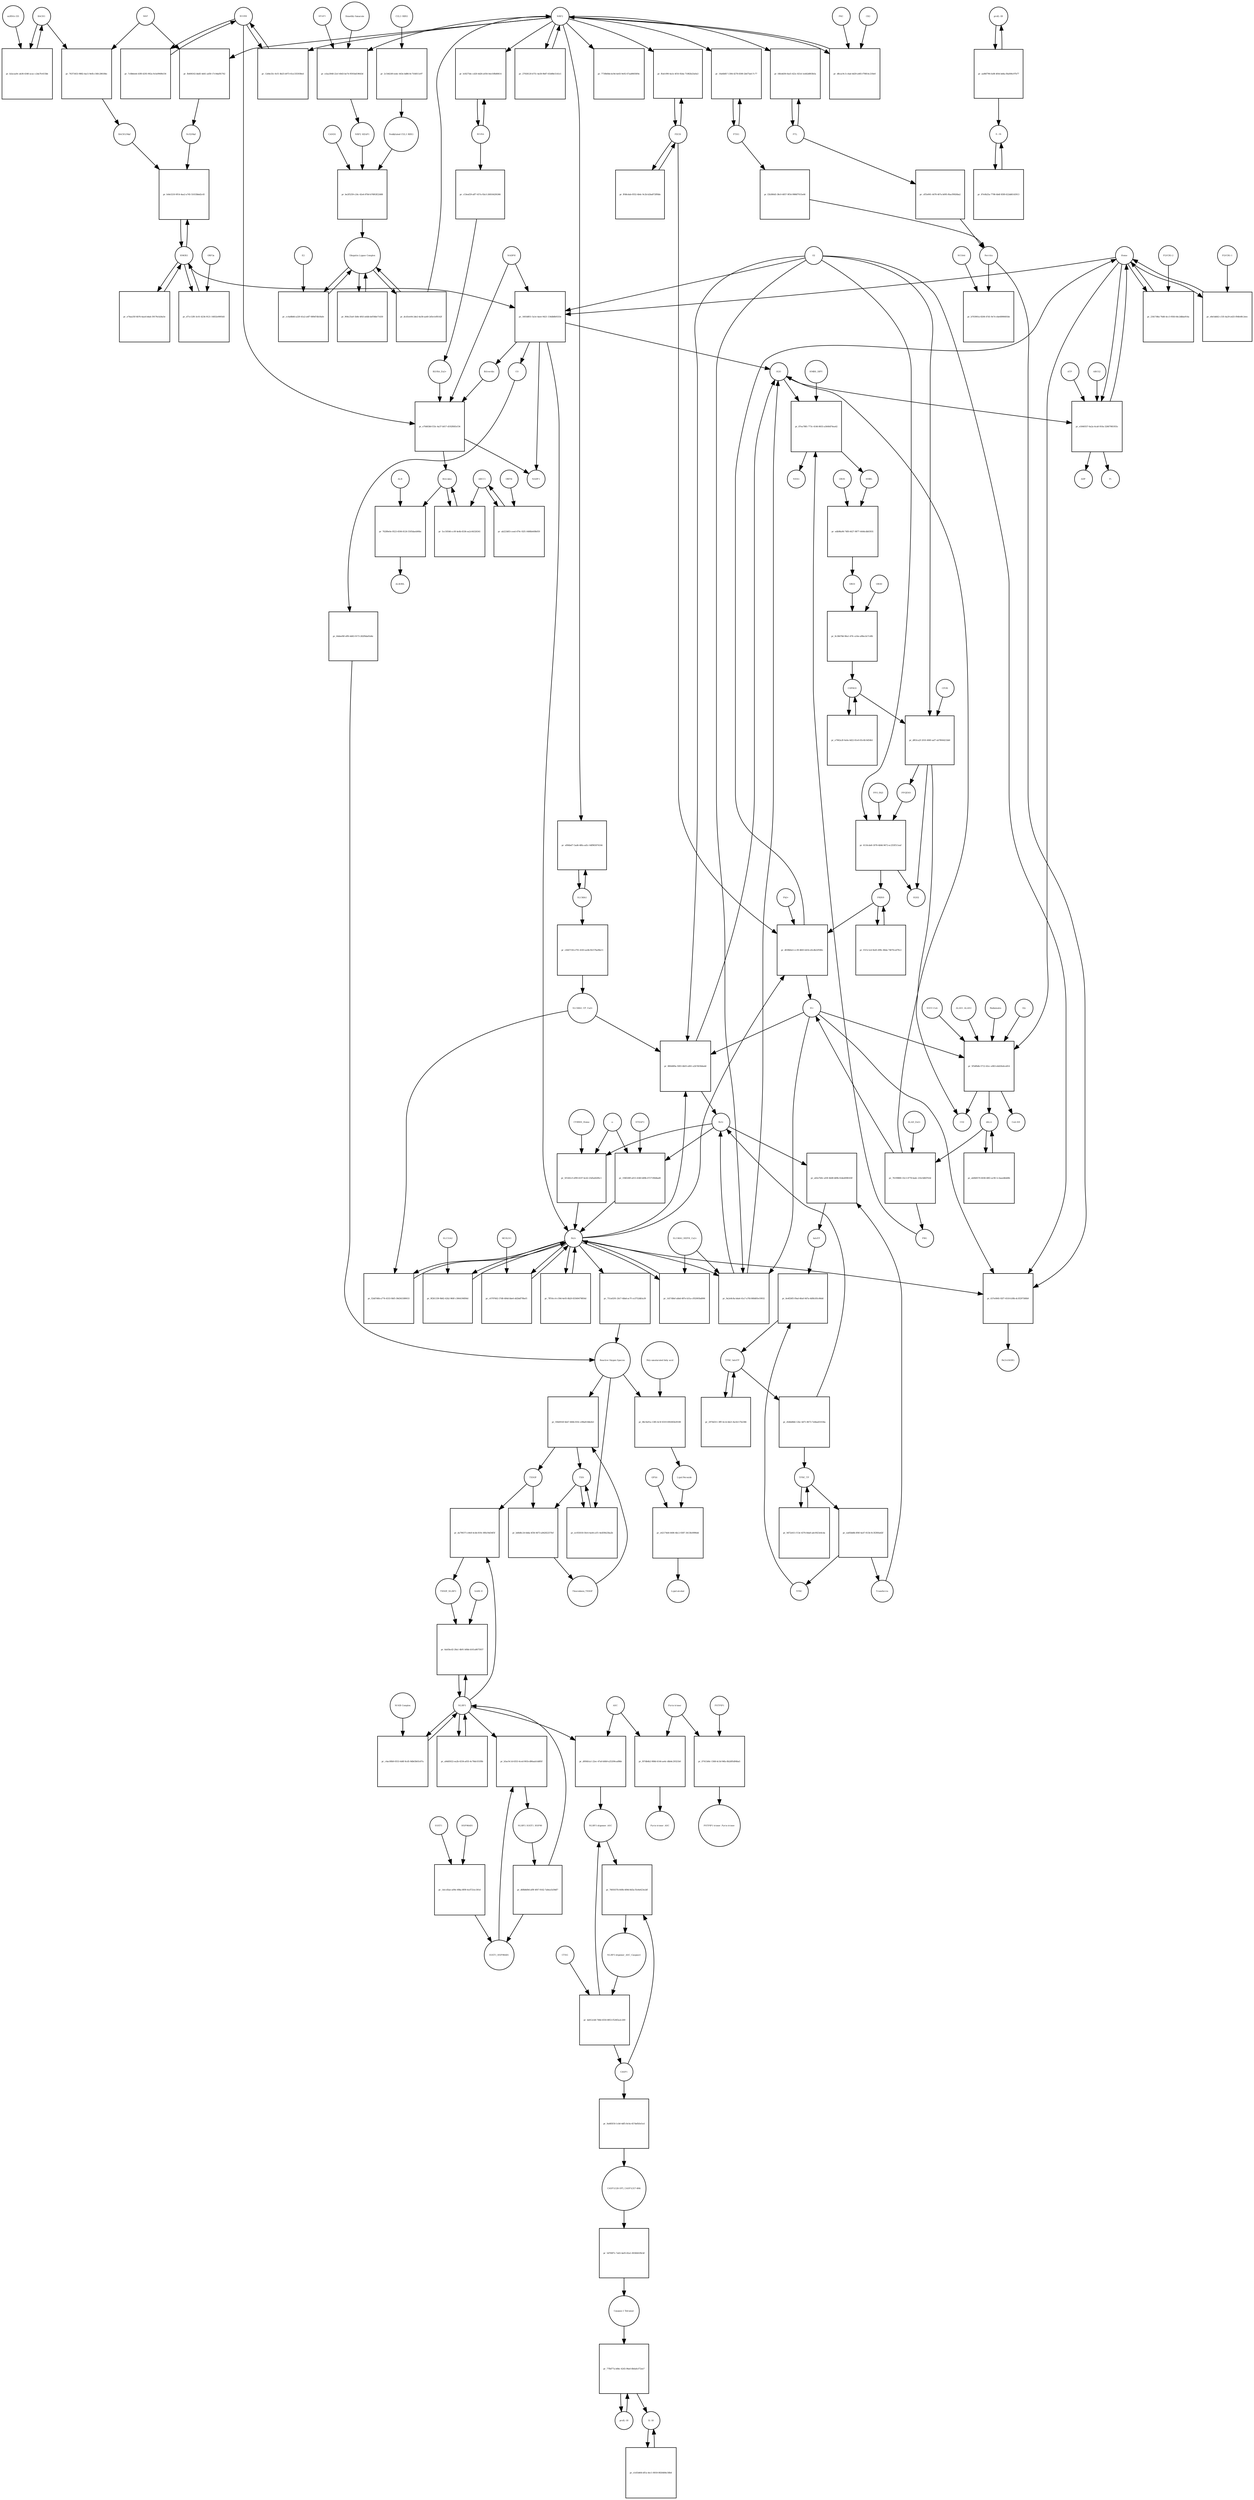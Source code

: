 strict digraph  {
Heme [annotation="urn_miriam_obo.chebi_CHEBI%3A30413", bipartite=0, cls="simple chemical", fontsize=4, label=Heme, shape=circle];
"pr_1603d851-5a1e-4aee-9421-134db8b9333e" [annotation="", bipartite=1, cls=process, fontsize=4, label="pr_1603d851-5a1e-4aee-9421-134db8b9333e", shape=square];
Biliverdin [annotation="urn_miriam_obo.chebi_CHEBI%3A17033", bipartite=0, cls="simple chemical", fontsize=4, label=Biliverdin, shape=circle];
HMOX1 [annotation="", bipartite=0, cls=macromolecule, fontsize=4, label=HMOX1, shape=circle];
O2 [annotation="urn_miriam_obo.chebi_CHEBI%3A15379", bipartite=0, cls="simple chemical", fontsize=4, label=O2, shape=circle];
NADPH [annotation="urn_miriam_obo.chebi_CHEBI%3A16474", bipartite=0, cls="simple chemical", fontsize=4, label=NADPH, shape=circle];
H2O [annotation="urn_miriam_obo.chebi_CHEBI%3A15377", bipartite=0, cls="simple chemical", fontsize=4, label=H2O, shape=circle];
"Fe2+" [annotation="urn_miriam_obo.chebi_CHEBI%3A29033", bipartite=0, cls="simple chemical", fontsize=4, label="Fe2+", shape=circle];
"NADP+" [annotation="urn_miriam_obo.chebi_CHEBI%3A18009", bipartite=0, cls="simple chemical", fontsize=4, label="NADP+", shape=circle];
CO [annotation="urn_miriam_obo.chebi_CHEBI%3A17245", bipartite=0, cls="simple chemical", fontsize=4, label=CO, shape=circle];
"pr_23417d6a-76d6-4cc3-95fd-64c2dbba914a" [annotation="", bipartite=1, cls=process, fontsize=4, label="pr_23417d6a-76d6-4cc3-95fd-64c2dbba914a", shape=square];
"FLVCR1-2" [annotation=urn_miriam_uniprot_Q9Y5Y0, bipartite=0, cls=macromolecule, fontsize=4, label="FLVCR1-2", shape=circle];
"pr_e70d63b0-f33c-4a37-b017-d192f683cf34" [annotation="", bipartite=1, cls=process, fontsize=4, label="pr_e70d63b0-f33c-4a37-b017-d192f683cf34", shape=square];
Bilirubin [annotation="urn_miriam_obo.chebi_CHEBI%3A16990", bipartite=0, cls="simple chemical", fontsize=4, label=Bilirubin, shape=circle];
BLVRB [annotation=urn_miriam_uniprot_P30043, bipartite=0, cls=macromolecule, fontsize=4, label=BLVRB, shape=circle];
"BLVRA_Zn2+" [annotation="urn_miriam_obo.chebi_CHEBI%3A29805|urn_miriam_uniprot_P53004", bipartite=0, cls=complex, fontsize=4, label="BLVRA_Zn2+", shape=circle];
"pr_5cc50546-cc9f-4e4b-8336-ea2c64326341" [annotation="", bipartite=1, cls=process, fontsize=4, label="pr_5cc50546-cc9f-4e4b-8336-ea2c64326341", shape=square];
ABCC1 [annotation="", bipartite=0, cls=macromolecule, fontsize=4, label=ABCC1, shape=circle];
"pr_76289e0e-9523-4506-8126-5505daeb90bc" [annotation="", bipartite=1, cls=process, fontsize=4, label="pr_76289e0e-9523-4506-8126-5505daeb90bc", shape=square];
ALB [annotation=urn_miriam_uniprot_P02768, bipartite=0, cls=macromolecule, fontsize=4, label=ALB, shape=circle];
"ALB/BIL" [annotation="urn_miriam_uniprot_P02768|urn_miriam_obo.chebi_CHEBI%3A16990", bipartite=0, cls=complex, fontsize=4, label="ALB/BIL", shape=circle];
NRF2 [annotation="", bipartite=0, cls=macromolecule, fontsize=4, label=NRF2, shape=circle];
"pr_fb406162-bbd5-4d41-ad50-17c9daf81762" [annotation="", bipartite=1, cls=process, fontsize=4, label="pr_fb406162-bbd5-4d41-ad50-17c9daf81762", shape=square];
MAF [annotation=urn_miriam_uniprot_O75444, bipartite=0, cls=macromolecule, fontsize=4, label=MAF, shape=circle];
"Nrf2/Maf" [annotation="", bipartite=0, cls=complex, fontsize=4, label="Nrf2/Maf", shape=circle];
"pr_76373453-9882-4ac5-9efb-c56fc28618bc" [annotation="", bipartite=1, cls=process, fontsize=4, label="pr_76373453-9882-4ac5-9efb-c56fc28618bc", shape=square];
BACH1 [annotation=urn_miriam_uniprot_O14867, bipartite=0, cls=macromolecule, fontsize=4, label=BACH1, shape=circle];
"BACH1/Maf" [annotation="", bipartite=0, cls=complex, fontsize=4, label="BACH1/Maf", shape=circle];
"pr_b2acaa9c-ab36-4340-acac-c2da7fc615bb" [annotation="", bipartite=1, cls=process, fontsize=4, label="pr_b2acaa9c-ab36-4340-acac-c2da7fc615bb", shape=square];
"miRNA-155" [annotation=urn_miriam_ncbigene_406947, bipartite=0, cls="nucleic acid feature", fontsize=4, label="miRNA-155", shape=circle];
"pr_fe8e5210-9f14-4aa2-a745-51033bbd2c45" [annotation="", bipartite=1, cls=process, fontsize=4, label="pr_fe8e5210-9f14-4aa2-a745-51033bbd2c45", shape=square];
PRIN9 [annotation="urn_miriam_obo.chebi_CHEBI%3A15430", bipartite=0, cls="simple chemical", fontsize=4, label=PRIN9, shape=circle];
"pr_d038b0a5-cc39-4665-b41b-e0cdb22f580c" [annotation="", bipartite=1, cls=process, fontsize=4, label="pr_d038b0a5-cc39-4665-b41b-e0cdb22f580c", shape=square];
FECH [annotation=urn_miriam_uniprot_P22830, bipartite=0, cls=macromolecule, fontsize=4, label=FECH, shape=circle];
"Pb2+" [annotation="urn_miriam_obo.chebi_CHEBI%3A27889", bipartite=0, cls="simple chemical", fontsize=4, label="Pb2+", shape=circle];
"H+" [annotation="urn_miriam_obo.chebi_CHEBI%3A15378", bipartite=0, cls="simple chemical", fontsize=4, label="H+", shape=circle];
"SUCC-CoA" [annotation="urn_miriam_obo.chebi_CHEBI%3A57292", bipartite=0, cls="simple chemical", fontsize=4, label="SUCC-CoA", shape=circle];
"pr_5f5dfb4b-5712-43cc-a963-eb420e4ca814" [annotation="", bipartite=1, cls=process, fontsize=4, label="pr_5f5dfb4b-5712-43cc-a963-eb420e4ca814", shape=square];
dALA [annotation="urn_miriam_obo.chebi_CHEBI%3A356416", bipartite=0, cls="simple chemical", fontsize=4, label=dALA, shape=circle];
ALAS1_ALAS2 [annotation="urn_miriam_uniprot_P13196|urn_miriam_uniprot_P22557", bipartite=0, cls=complex, fontsize=4, label=ALAS1_ALAS2, shape=circle];
Panhematin [annotation="urn_miriam_obo.chebi_CHEBI%3A50385", bipartite=0, cls="simple chemical", fontsize=4, label=Panhematin, shape=circle];
Gly [annotation="urn_miriam_obo.chebi_CHEBI%3A57305", bipartite=0, cls="simple chemical", fontsize=4, label=Gly, shape=circle];
"CoA-SH" [annotation="urn_miriam_obo.chebi_CHEBI%3A15346", bipartite=0, cls="simple chemical", fontsize=4, label="CoA-SH", shape=circle];
CO2 [annotation="urn_miriam_obo.chebi_CHEBI%3A16526", bipartite=0, cls="simple chemical", fontsize=4, label=CO2, shape=circle];
"pr_e3aa3048-22cf-40d3-be74-9591bd19643d" [annotation="", bipartite=1, cls=process, fontsize=4, label="pr_e3aa3048-22cf-40d3-be74-9591bd19643d", shape=square];
KEAP1 [annotation=urn_miriam_uniprot_Q14145, bipartite=0, cls=macromolecule, fontsize=4, label=KEAP1, shape=circle];
NRF2_KEAP1 [annotation="urn_miriam_uniprot_Q14145|urn_miriam_uniprot_Q16236", bipartite=0, cls=complex, fontsize=4, label=NRF2_KEAP1, shape=circle];
"Dimethly fumarate" [annotation="urn_miriam_obo.chebi_CHEBI%3A76004", bipartite=0, cls="simple chemical", fontsize=4, label="Dimethly fumarate", shape=circle];
"Ubiquitin Ligase Complex" [annotation="urn_miriam_uniprot_Q14145|urn_miriam_uniprot_Q15843|urn_miriam_uniprot_Q13618|urn_miriam_uniprot_P62877|urn_miriam_uniprot_Q16236|urn_miriam_uniprot_P0CG48|urn_miriam_pubmed_19940261|urn_miriam_interpro_IPR000608", bipartite=0, cls=complex, fontsize=4, label="Ubiquitin Ligase Complex", shape=circle];
"pr_904c25a9-1b8e-4f43-a6db-bef56be71430" [annotation="", bipartite=1, cls=process, fontsize=4, label="pr_904c25a9-1b8e-4f43-a6db-bef56be71430", shape=square];
"pr_76199880-33c3-4778-badc-216c0dfd763d" [annotation="", bipartite=1, cls=process, fontsize=4, label="pr_76199880-33c3-4778-badc-216c0dfd763d", shape=square];
PBG [annotation="urn_miriam_obo.chebi_CHEBI%3A58126", bipartite=0, cls="simple chemical", fontsize=4, label=PBG, shape=circle];
"ALAD_Zn2+" [annotation="urn_miriam_uniprot_P13716|urn_miriam_obo.chebi_CHEBI%3A29105", bipartite=0, cls=complex, fontsize=4, label="ALAD_Zn2+", shape=circle];
"pr_87ea7881-773c-4146-8655-a5640d74ea42" [annotation="", bipartite=1, cls=process, fontsize=4, label="pr_87ea7881-773c-4146-8655-a5640d74ea42", shape=square];
HMBL [annotation="urn_miriam_obo.chebi_CHEBI%3A57845", bipartite=0, cls="simple chemical", fontsize=4, label=HMBL, shape=circle];
HMBS_DIPY [annotation="urn_miriam_obo.chebi_CHEBI%3A36319|urn_miriam_uniprot_P08397", bipartite=0, cls=complex, fontsize=4, label=HMBS_DIPY, shape=circle];
"NH4+" [annotation="urn_miriam_obo.chebi_CHEBI%3A28938", bipartite=0, cls="simple chemical", fontsize=4, label="NH4+", shape=circle];
"pr_edb98a96-74f8-4427-9877-4444cdb03931" [annotation="", bipartite=1, cls=process, fontsize=4, label="pr_edb98a96-74f8-4427-9877-4444cdb03931", shape=square];
URO3 [annotation="urn_miriam_obo.chebi_CHEBI%3A15437", bipartite=0, cls="simple chemical", fontsize=4, label=URO3, shape=circle];
UROS [annotation=urn_miriam_uniprot_P10746, bipartite=0, cls=macromolecule, fontsize=4, label=UROS, shape=circle];
"pr_9c38478d-90a1-47fc-a16e-a99ecb17c6fb" [annotation="", bipartite=1, cls=process, fontsize=4, label="pr_9c38478d-90a1-47fc-a16e-a99ecb17c6fb", shape=square];
COPRO3 [annotation="urn_miriam_obo.chebi_CHEBI%3A15439", bipartite=0, cls="simple chemical", fontsize=4, label=COPRO3, shape=circle];
UROD [annotation=urn_miriam_uniprot_P06132, bipartite=0, cls=macromolecule, fontsize=4, label=UROD, shape=circle];
"pr_df63ca2f-2010-406f-aaf7-ab7804421bb0" [annotation="", bipartite=1, cls=process, fontsize=4, label="pr_df63ca2f-2010-406f-aaf7-ab7804421bb0", shape=square];
PPGEN9 [annotation="urn_miriam_obo.chebi_CHEBI%3A15435", bipartite=0, cls="simple chemical", fontsize=4, label=PPGEN9, shape=circle];
CPOX [annotation=urn_miriam_uniprot_P36551, bipartite=0, cls=macromolecule, fontsize=4, label=CPOX, shape=circle];
H2O2 [annotation="urn_miriam_obo.chebi_CHEBI%3A16240", bipartite=0, cls="simple chemical", fontsize=4, label=H2O2, shape=circle];
"pr_6116cde8-1878-4b9d-9472-ec255f511eaf" [annotation="", bipartite=1, cls=process, fontsize=4, label="pr_6116cde8-1878-4b9d-9472-ec255f511eaf", shape=square];
PPO_FAD [annotation="urn_miriam_obo.chebi_CHEBI%3A16238|urn_miriam_uniprot_P50336", bipartite=0, cls=complex, fontsize=4, label=PPO_FAD, shape=circle];
"pr_27928120-b751-4a58-9b87-61b88e5141e1" [annotation="", bipartite=1, cls=process, fontsize=4, label="pr_27928120-b751-4a58-9b87-61b88e5141e1", shape=square];
"pr_ab0b9570-6038-48f2-ac90-1c3aaedb4d0b" [annotation="", bipartite=1, cls="uncertain process", fontsize=4, label="pr_ab0b9570-6038-48f2-ac90-1c3aaedb4d0b", shape=square];
"pr_e7842a3f-0a0a-4d22-81e0-65c4fc0d54b1" [annotation="", bipartite=1, cls="uncertain process", fontsize=4, label="pr_e7842a3f-0a0a-4d22-81e0-65c4fc0d54b1", shape=square];
"pr_f315c1e4-9ed5-499c-86da-7407fced79c2" [annotation="", bipartite=1, cls="uncertain process", fontsize=4, label="pr_f315c1e4-9ed5-499c-86da-7407fced79c2", shape=square];
"Poly-unsaturated fatty acid" [annotation="urn_miriam_obo.chebi_CHEBI%3A26208", bipartite=0, cls="simple chemical", fontsize=4, label="Poly-unsaturated fatty acid", shape=circle];
"pr_86c9a91a-1385-4c5f-8319-694383b29188" [annotation="", bipartite=1, cls=process, fontsize=4, label="pr_86c9a91a-1385-4c5f-8319-694383b29188", shape=square];
"Lipid Peroxide" [annotation="urn_miriam_obo.chebi_CHEBI%3A61051", bipartite=0, cls="simple chemical", fontsize=4, label="Lipid Peroxide", shape=circle];
"Reactive Oxygen Species" [annotation="urn_miriam_obo.chebi_CHEBI%3A26523", bipartite=0, cls="simple chemical", fontsize=4, label="Reactive Oxygen Species", shape=circle];
"pr_637e0845-92f7-4518-b38b-dc3f297580b9" [annotation="", bipartite=1, cls=process, fontsize=4, label="pr_637e0845-92f7-4518-b38b-dc3f297580b9", shape=square];
"Fe(3+)O(OH)" [annotation="urn_miriam_obo.chebi_CHEBI%3A78619", bipartite=0, cls="simple chemical", fontsize=4, label="Fe(3+)O(OH)", shape=circle];
Ferritin [annotation=urn_miriam_uniprot_P02794, bipartite=0, cls=complex, fontsize=4, label=Ferritin, shape=circle];
"pr_f2dd7d6b-a774-4333-9bf5-38d343389033" [annotation="", bipartite=1, cls=process, fontsize=4, label="pr_f2dd7d6b-a774-4333-9bf5-38d343389033", shape=square];
"SLC40A1_CP_Cu2+" [annotation="urn_miriam_uniprot_P00450|urn_miriam_uniprot_Q9NP59|urn_miriam_obo.chebi_CHEBI%3A29036", bipartite=0, cls=complex, fontsize=4, label="SLC40A1_CP_Cu2+", shape=circle];
"pr_880d4f8a-5003-4b03-a061-a2b74036dadd" [annotation="", bipartite=1, cls=process, fontsize=4, label="pr_880d4f8a-5003-4b03-a061-a2b74036dadd", shape=square];
"Fe3+" [annotation="urn_miriam_obo.chebi_CHEBI%3A29034", bipartite=0, cls="simple chemical", fontsize=4, label="Fe3+", shape=circle];
SLC40A1 [annotation=urn_miriam_ncbigene_30061, bipartite=0, cls="nucleic acid feature", fontsize=4, label=SLC40A1, shape=circle];
"pr_ef84bef7-5ad4-48fa-ad1c-0df983074164" [annotation="", bipartite=1, cls=process, fontsize=4, label="pr_ef84bef7-5ad4-48fa-ad1c-0df983074164", shape=square];
FTH1 [annotation=urn_miriam_ncbigene_2495, bipartite=0, cls="nucleic acid feature", fontsize=4, label=FTH1, shape=circle];
"pr_16a6bfb7-1304-4278-8300-2b475afc7c77" [annotation="", bipartite=1, cls=process, fontsize=4, label="pr_16a6bfb7-1304-4278-8300-2b475afc7c77", shape=square];
FTL [annotation=urn_miriam_ncbigene_2512, bipartite=0, cls="nucleic acid feature", fontsize=4, label=FTL, shape=circle];
"pr_fdfa4d36-0ae5-422c-821d-1ed42d803b5a" [annotation="", bipartite=1, cls=process, fontsize=4, label="pr_fdfa4d36-0ae5-422c-821d-1ed42d803b5a", shape=square];
"pr_f2b380d3-38c0-4857-9f54-9986f7015e46" [annotation="", bipartite=1, cls=process, fontsize=4, label="pr_f2b380d3-38c0-4857-9f54-9986f7015e46", shape=square];
"pr_cff3e901-4478-407a-b095-f6acf9926ba2" [annotation="", bipartite=1, cls=process, fontsize=4, label="pr_cff3e901-4478-407a-b095-f6acf9926ba2", shape=square];
"pr_ffafc090-4a1e-4f16-92da-71082b23a0a3" [annotation="", bipartite=1, cls=process, fontsize=4, label="pr_ffafc090-4a1e-4f16-92da-71082b23a0a3", shape=square];
"pr_ff48cdab-0552-4b4c-9c2b-b2ba872ff6bb" [annotation="", bipartite=1, cls=process, fontsize=4, label="pr_ff48cdab-0552-4b4c-9c2b-b2ba872ff6bb", shape=square];
"pr_e74aa35f-6b76-4aa4-b4ab-39176cb24a5e" [annotation="", bipartite=1, cls=process, fontsize=4, label="pr_e74aa35f-6b76-4aa4-b4ab-39176cb24a5e", shape=square];
BLVRA [annotation=urn_miriam_ncbigene_644, bipartite=0, cls="nucleic acid feature", fontsize=4, label=BLVRA, shape=circle];
"pr_b18275dc-cd20-4d26-a056-0ee10fb80614" [annotation="", bipartite=1, cls=process, fontsize=4, label="pr_b18275dc-cd20-4d26-a056-0ee10fb80614", shape=square];
"pr_12d4e33c-0cf1-4b25-b973-61a1355938ed" [annotation="", bipartite=1, cls=process, fontsize=4, label="pr_12d4e33c-0cf1-4b25-b973-61a1355938ed", shape=square];
"pr_7c8b6eb4-43f8-4293-902a-9cfa9949b156" [annotation="", bipartite=1, cls=process, fontsize=4, label="pr_7c8b6eb4-43f8-4293-902a-9cfa9949b156", shape=square];
"pr_c53eaf29-aff7-457a-92e3-2681642f4366" [annotation="", bipartite=1, cls=process, fontsize=4, label="pr_c53eaf29-aff7-457a-92e3-2681642f4366", shape=square];
"pr_c6447156-e791-4183-ae4b-fb157ba96e11" [annotation="", bipartite=1, cls=process, fontsize=4, label="pr_c6447156-e791-4183-ae4b-fb157ba96e11", shape=square];
"pr_b703901a-8206-47d1-9e7e-ebe6890681bb" [annotation="", bipartite=1, cls=process, fontsize=4, label="pr_b703901a-8206-47d1-9e7e-ebe6890681bb", shape=square];
NCOA4 [annotation=urn_miriam_uniprot_Q13772, bipartite=0, cls=macromolecule, fontsize=4, label=NCOA4, shape=circle];
"pr_5f1441cf-ef99-4107-bcd2-25d5afd2f6c1" [annotation="", bipartite=1, cls=process, fontsize=4, label="pr_5f1441cf-ef99-4107-bcd2-25d5afd2f6c1", shape=square];
CYBRD1_Heme [annotation="urn_miriam_uniprot_Q53TN4|urn_miriam_obo.chebi_CHEBI%3A30413", bipartite=0, cls=complex, fontsize=4, label=CYBRD1_Heme, shape=circle];
"e-" [annotation="urn_miriam_obo.chebi_CHEBI%3A10545", bipartite=0, cls="simple chemical", fontsize=4, label="e-", shape=circle];
"pr_9f261339-9b82-42b2-960f-c3064196f06d" [annotation="", bipartite=1, cls=process, fontsize=4, label="pr_9f261339-9b82-42b2-960f-c3064196f06d", shape=square];
SLC11A2 [annotation=urn_miriam_uniprot_P49281, bipartite=0, cls=macromolecule, fontsize=4, label=SLC11A2, shape=circle];
"pr_e42174d4-6406-4bc2-9387-3413fe0996dd" [annotation="", bipartite=1, cls=process, fontsize=4, label="pr_e42174d4-6406-4bc2-9387-3413fe0996dd", shape=square];
"Lipid alcohol" [annotation="urn_miriam_obo.chebi_CHEBI%3A24026", bipartite=0, cls="simple chemical", fontsize=4, label="Lipid alcohol", shape=circle];
GPX4 [annotation=urn_miriam_uniprot_P36969, bipartite=0, cls=macromolecule, fontsize=4, label=GPX4, shape=circle];
"pr_d71c12f0-3c01-4234-9121-16832e9093d1" [annotation="", bipartite=1, cls=process, fontsize=4, label="pr_d71c12f0-3c01-4234-9121-16832e9093d1", shape=square];
ORF3a [annotation="urn_miriam_uniprot_P0DTC3|urn_miriam_taxonomy_2697049", bipartite=0, cls=macromolecule, fontsize=4, label=ORF3a, shape=circle];
"pr_751a0291-2b17-4bbd-ac7f-ce3752db5a39" [annotation="", bipartite=1, cls=process, fontsize=4, label="pr_751a0291-2b17-4bbd-ac7f-ce3752db5a39", shape=square];
"pr_ab223d03-ceed-479c-92f1-0486b449b059" [annotation="", bipartite=1, cls=process, fontsize=4, label="pr_ab223d03-ceed-479c-92f1-0486b449b059", shape=square];
ORF9c [annotation=urn_miriam_taxonomy_2697049, bipartite=0, cls=macromolecule, fontsize=4, label=ORF9c, shape=circle];
CUL3_RBX1 [annotation="urn_miriam_uniprot_Q13618|urn_miriam_uniprot_P62877", bipartite=0, cls=complex, fontsize=4, label=CUL3_RBX1, shape=circle];
"pr_2c544249-eedc-443e-bd86-8c71fd011e97" [annotation="", bipartite=1, cls=process, fontsize=4, label="pr_2c544249-eedc-443e-bd86-8c71fd011e97", shape=square];
"Neddylated CUL3_RBX1" [annotation="urn_miriam_uniprot_Q15843|urn_miriam_uniprot_Q13618|urn_miriam_uniprot_P62877", bipartite=0, cls=complex, fontsize=4, label="Neddylated CUL3_RBX1", shape=circle];
"pr_7730b0bb-bc9d-4e83-9e92-67aa86650f4c" [annotation="", bipartite=1, cls=process, fontsize=4, label="pr_7730b0bb-bc9d-4e83-9e92-67aa86650f4c", shape=square];
"pr_be2f5259-c24c-42e4-87b0-b76f63f22488" [annotation="", bipartite=1, cls=process, fontsize=4, label="pr_be2f5259-c24c-42e4-87b0-b76f63f22488", shape=square];
CAND1 [annotation=urn_miriam_uniprot_Q86VP6, bipartite=0, cls=macromolecule, fontsize=4, label=CAND1, shape=circle];
E2 [annotation=urn_miriam_interpro_IPR000608, bipartite=0, cls=macromolecule, fontsize=4, label=E2, shape=circle];
"pr_cc4a8b8d-a220-41a2-a4f7-889d7db18afe" [annotation="", bipartite=1, cls=process, fontsize=4, label="pr_cc4a8b8d-a220-41a2-a4f7-889d7db18afe", shape=square];
"pr_d8cac9c3-c4ad-4d29-a465-f78814c218e8" [annotation="", bipartite=1, cls=process, fontsize=4, label="pr_d8cac9c3-c4ad-4d29-a465-f78814c218e8", shape=square];
PKC [annotation="urn_miriam_pubmed_12198130|urn_miriam_interpro_IPR012233", bipartite=0, cls=macromolecule, fontsize=4, label=PKC, shape=circle];
CK2 [annotation="", bipartite=0, cls=macromolecule, fontsize=4, label=CK2, shape=circle];
"pr_e8e5dd42-c335-4a29-a425-f04fe8fc2eec" [annotation="", bipartite=1, cls=process, fontsize=4, label="pr_e8e5dd42-c335-4a29-a425-f04fe8fc2eec", shape=square];
"FLVCR1-1" [annotation=urn_miriam_uniprot_Q9Y5Y0, bipartite=0, cls=macromolecule, fontsize=4, label="FLVCR1-1", shape=circle];
"pr_e5040557-6a2a-4ca8-910a-32667981955c" [annotation="", bipartite=1, cls=process, fontsize=4, label="pr_e5040557-6a2a-4ca8-910a-32667981955c", shape=square];
ABCG2 [annotation=urn_miriam_uniprot_Q9UNQ0, bipartite=0, cls="macromolecule multimer", fontsize=4, label=ABCG2, shape=circle];
ATP [annotation="urn_miriam_obo.chebi_CHEBI%3A30616", bipartite=0, cls="simple chemical", fontsize=4, label=ATP, shape=circle];
Pi [annotation="urn_miriam_obo.chebi_CHEBI%3A18367", bipartite=0, cls="simple chemical", fontsize=4, label=Pi, shape=circle];
ADP [annotation="urn_miriam_obo.chebi_CHEBI%3A456216", bipartite=0, cls="simple chemical", fontsize=4, label=ADP, shape=circle];
"pr_1d17d8ef-abbd-487e-b31a-cf02005bd996" [annotation="", bipartite=1, cls=process, fontsize=4, label="pr_1d17d8ef-abbd-487e-b31a-cf02005bd996", shape=square];
"SLC40A1_HEPH_Cu2+" [annotation="urn_miriam_uniprot_Q9BQS7|urn_miriam_uniprot_Q9NP59|urn_miriam_obo.chebi_CHEBI%3A28694", bipartite=0, cls=complex, fontsize=4, label="SLC40A1_HEPH_Cu2+", shape=circle];
"pr_9a2e8c8a-bda4-41a7-a7fd-868d05e19932" [annotation="", bipartite=1, cls=process, fontsize=4, label="pr_9a2e8c8a-bda4-41a7-a7fd-868d05e19932", shape=square];
"pr_a82e7b9c-a93f-4b08-b89b-02ded098183f" [annotation="", bipartite=1, cls=process, fontsize=4, label="pr_a82e7b9c-a93f-4b08-b89b-02ded098183f", shape=square];
Transferrin [annotation=urn_miriam_uniprot_P02787, bipartite=0, cls=macromolecule, fontsize=4, label=Transferrin, shape=circle];
holoTF [annotation="urn_miriam_uniprot_P02787|urn_miriam_obo.chebi_CHEBI%3A29034", bipartite=0, cls=complex, fontsize=4, label=holoTF, shape=circle];
TFRC [annotation=urn_miriam_uniprot_P02786, bipartite=0, cls="macromolecule multimer", fontsize=4, label=TFRC, shape=circle];
"pr_6e4f26f5-f9ad-40a0-9d7a-6d9b185c86dd" [annotation="", bipartite=1, cls=process, fontsize=4, label="pr_6e4f26f5-f9ad-40a0-9d7a-6d9b185c86dd", shape=square];
TFRC_holoTF [annotation="urn_miriam_uniprot_P02787|urn_miriam_obo.chebi_CHEBI%3A29034|urn_miriam_uniprot_P02786", bipartite=0, cls=complex, fontsize=4, label=TFRC_holoTF, shape=circle];
"pr_2974d311-3fff-4ccb-bb21-8a1b117b2366" [annotation="", bipartite=1, cls=process, fontsize=4, label="pr_2974d311-3fff-4ccb-bb21-8a1b117b2366", shape=square];
"pr_d5dbd6b6-12bc-4d71-8673-7e4bad31034a" [annotation="", bipartite=1, cls=process, fontsize=4, label="pr_d5dbd6b6-12bc-4d71-8673-7e4bad31034a", shape=square];
TFRC_TF [annotation="urn_miriam_uniprot_P02787|urn_miriam_uniprot_P02786", bipartite=0, cls=complex, fontsize=4, label=TFRC_TF, shape=circle];
"pr_194f249f-a015-4340-b89b-4727190dbad0" [annotation="", bipartite=1, cls=process, fontsize=4, label="pr_194f249f-a015-4340-b89b-4727190dbad0", shape=square];
STEAP3 [annotation=urn_miriam_uniprot_Q658P3, bipartite=0, cls=macromolecule, fontsize=4, label=STEAP3, shape=circle];
"pr_c6797662-37d8-484d-bbe6-dd2bdf79bef1" [annotation="", bipartite=1, cls=process, fontsize=4, label="pr_c6797662-37d8-484d-bbe6-dd2bdf79bef1", shape=square];
MCOLN1 [annotation=urn_miriam_uniprot_Q9GZU1, bipartite=0, cls=macromolecule, fontsize=4, label=MCOLN1, shape=circle];
"pr_7ff16cc4-c59d-4e05-8b20-83560479856d" [annotation="", bipartite=1, cls=process, fontsize=4, label="pr_7ff16cc4-c59d-4e05-8b20-83560479856d", shape=square];
"pr_9d72e611-f13e-4376-8da8-adc0023e6cda" [annotation="", bipartite=1, cls=process, fontsize=4, label="pr_9d72e611-f13e-4376-8da8-adc0023e6cda", shape=square];
"pr_ea85bb8b-8f4f-4a47-813b-9c3f2f60a82f" [annotation="", bipartite=1, cls=process, fontsize=4, label="pr_ea85bb8b-8f4f-4a47-813b-9c3f2f60a82f", shape=square];
"pr_dcd1ee04-2de2-4a58-aa40-2d5e1ef8142f" [annotation="", bipartite=1, cls=process, fontsize=4, label="pr_dcd1ee04-2de2-4a58-aa40-2d5e1ef8142f", shape=square];
Thioredoxin_TXNIP [annotation="urn_miriam_uniprot_P10599|urn_miriam_uniprot_Q9H3M7", bipartite=0, cls=complex, fontsize=4, label=Thioredoxin_TXNIP, shape=circle];
"pr_93b6916f-8eb7-466b-810c-e98a814bb2b3" [annotation="", bipartite=1, cls=process, fontsize=4, label="pr_93b6916f-8eb7-466b-810c-e98a814bb2b3", shape=square];
TXNIP [annotation=urn_miriam_uniprot_Q9H3M7, bipartite=0, cls=macromolecule, fontsize=4, label=TXNIP, shape=circle];
TXN [annotation=urn_miriam_uniprot_P10599, bipartite=0, cls=macromolecule, fontsize=4, label=TXN, shape=circle];
NLRP3 [annotation=urn_miriam_uniprot_Q96P20, bipartite=0, cls=macromolecule, fontsize=4, label=NLRP3, shape=circle];
"pr_c4ac80b9-0553-4d4f-8cd5-9db63b03c87a" [annotation="", bipartite=1, cls=process, fontsize=4, label="pr_c4ac80b9-0553-4d4f-8cd5-9db63b03c87a", shape=square];
"Nf-KB Complex" [annotation="urn_miriam_uniprot_P19838|urn_miriam_uniprot_Q04206|urn_miriam_uniprot_Q00653", bipartite=0, cls=complex, fontsize=4, label="Nf-KB Complex", shape=circle];
"pr_a9dd5022-ea2b-4334-a055-4c78dc031f8b" [annotation="", bipartite=1, cls=process, fontsize=4, label="pr_a9dd5022-ea2b-4334-a055-4c78dc031f8b", shape=square];
"pr_ec055018-50c6-4a44-a1f1-4ed59b23ba2b" [annotation="", bipartite=1, cls=process, fontsize=4, label="pr_ec055018-50c6-4a44-a1f1-4ed59b23ba2b", shape=square];
"pr_bd6d6c24-6dda-4f36-9d73-a84282257fef" [annotation="", bipartite=1, cls=process, fontsize=4, label="pr_bd6d6c24-6dda-4f36-9d73-a84282257fef", shape=square];
HSP90AB1 [annotation=urn_miriam_uniprot_P08238, bipartite=0, cls=macromolecule, fontsize=4, label=HSP90AB1, shape=circle];
"pr_1dccd5ae-a09e-49ba-8f09-4cd721ec301d" [annotation="", bipartite=1, cls=process, fontsize=4, label="pr_1dccd5ae-a09e-49ba-8f09-4cd721ec301d", shape=square];
SUGT1 [annotation=urn_miriam_uniprot_Q9Y2Z0, bipartite=0, cls=macromolecule, fontsize=4, label=SUGT1, shape=circle];
SUGT1_HSP90AB1 [annotation="urn_miriam_uniprot_P08238|urn_miriam_uniprot_Q9Y2Z0", bipartite=0, cls=complex, fontsize=4, label=SUGT1_HSP90AB1, shape=circle];
"pr_b5ac9c1d-6353-4ced-901b-d86aab1dd85f" [annotation="", bipartite=1, cls=process, fontsize=4, label="pr_b5ac9c1d-6353-4ced-901b-d86aab1dd85f", shape=square];
NLRP3_SUGT1_HSP90 [annotation="urn_miriam_uniprot_P08238|urn_miriam_uniprot_Q96P20|urn_miriam_uniprot_Q9Y2Z0", bipartite=0, cls=complex, fontsize=4, label=NLRP3_SUGT1_HSP90, shape=circle];
"pr_da790371-e9e8-4cbb-819c-8f6cf4d34f5f" [annotation="", bipartite=1, cls=process, fontsize=4, label="pr_da790371-e9e8-4cbb-819c-8f6cf4d34f5f", shape=square];
TXNIP_NLRP3 [annotation="urn_miriam_uniprot_Q9H3M7|urn_miriam_uniprot_Q96P20", bipartite=0, cls=complex, fontsize=4, label=TXNIP_NLRP3, shape=circle];
"pr_d956b1a1-22ec-47a0-b0b9-a25209cad9bb" [annotation="", bipartite=1, cls=process, fontsize=4, label="pr_d956b1a1-22ec-47a0-b0b9-a25209cad9bb", shape=square];
ASC [annotation=urn_miriam_uniprot_Q9ULZ3, bipartite=0, cls=macromolecule, fontsize=4, label=ASC, shape=circle];
"NLRP3 oligomer_ASC" [annotation="urn_miriam_uniprot_Q9ULZ3|urn_miriam_obo.chebi_CHEBI%3A36080", bipartite=0, cls=complex, fontsize=4, label="NLRP3 oligomer_ASC", shape=circle];
"pr_7605037b-649b-409d-8d3a-f5e4e623e2df" [annotation="", bipartite=1, cls=process, fontsize=4, label="pr_7605037b-649b-409d-8d3a-f5e4e623e2df", shape=square];
CASP1 [annotation=urn_miriam_uniprot_P29466, bipartite=0, cls=macromolecule, fontsize=4, label=CASP1, shape=circle];
"NLRP3 oligomer_ASC_Caspase1" [annotation="urn_miriam_uniprot_P29466|urn_miriam_uniprot_Q9ULZ3", bipartite=0, cls=complex, fontsize=4, label="NLRP3 oligomer_ASC_Caspase1", shape=circle];
"pr_f07db4b2-908d-4144-ae4c-dbb4c29321b0" [annotation="", bipartite=1, cls=process, fontsize=4, label="pr_f07db4b2-908d-4144-ae4c-dbb4c29321b0", shape=square];
"Pyrin trimer" [annotation=urn_miriam_uniprot_O15553, bipartite=0, cls=complex, fontsize=4, label="Pyrin trimer", shape=circle];
"Pyrin trimer_ASC" [annotation="urn_miriam_uniprot_O15553|urn_miriam_uniprot_Q9ULZ3", bipartite=0, cls=complex, fontsize=4, label="Pyrin trimer_ASC", shape=circle];
"pr_07413d4c-1568-4c5d-94fa-8b2d95d94ba5" [annotation="", bipartite=1, cls=process, fontsize=4, label="pr_07413d4c-1568-4c5d-94fa-8b2d95d94ba5", shape=square];
PSTPIP1 [annotation=urn_miriam_uniprot_O43586, bipartite=0, cls="macromolecule multimer", fontsize=4, label=PSTPIP1, shape=circle];
"PSTPIP1 trimer_Pyrin trimer" [annotation="urn_miriam_uniprot_O15553|urn_miriam_uniprot_O43586", bipartite=0, cls=complex, fontsize=4, label="PSTPIP1 trimer_Pyrin trimer", shape=circle];
"pr_de812cb8-748d-4550-8853-f526f2a2c269" [annotation="", bipartite=1, cls=process, fontsize=4, label="pr_de812cb8-748d-4550-8853-f526f2a2c269", shape=square];
CTSG [annotation=urn_miriam_uniprot_P08311, bipartite=0, cls=macromolecule, fontsize=4, label=CTSG, shape=circle];
"pr_9a485f18-1cb0-4df5-8c0a-457defb5e5cd" [annotation="", bipartite=1, cls=process, fontsize=4, label="pr_9a485f18-1cb0-4df5-8c0a-457defb5e5cd", shape=square];
"CASP1(120-197)_CASP1(317-404)" [annotation=urn_miriam_uniprot_P29466, bipartite=0, cls=complex, fontsize=4, label="CASP1(120-197)_CASP1(317-404)", shape=circle];
"pr_5d700f7c-7a63-4a05-82a1-0036641f8cbf" [annotation="", bipartite=1, cls=process, fontsize=4, label="pr_5d700f7c-7a63-4a05-82a1-0036641f8cbf", shape=square];
"Caspase-1 Tetramer" [annotation=urn_miriam_uniprot_P29466, bipartite=0, cls="complex multimer", fontsize=4, label="Caspase-1 Tetramer", shape=circle];
"proIL-1B" [annotation=urn_miriam_uniprot_P01584, bipartite=0, cls=macromolecule, fontsize=4, label="proIL-1B", shape=circle];
"pr_aa86f796-fa08-4f44-bd4a-f8a006c97b77" [annotation="", bipartite=1, cls=process, fontsize=4, label="pr_aa86f796-fa08-4f44-bd4a-f8a006c97b77", shape=square];
"IL-1B" [annotation=urn_miriam_uniprot_P01584, bipartite=0, cls=macromolecule, fontsize=4, label="IL-1B", shape=circle];
"pr_87e0b25a-7798-4b4f-85f8-622dd6143913" [annotation="", bipartite=1, cls="omitted process", fontsize=4, label="pr_87e0b25a-7798-4b4f-85f8-622dd6143913", shape=square];
"pr_6ab5bcd2-28a1-4b91-b0bb-b161a8675937" [annotation="", bipartite=1, cls=process, fontsize=4, label="pr_6ab5bcd2-28a1-4b91-b0bb-b161a8675937", shape=square];
"SARS E" [annotation=urn_miriam_uniprot_P59637, bipartite=0, cls=macromolecule, fontsize=4, label="SARS E", shape=circle];
"proIL-18" [annotation=urn_miriam_uniprot_Q14116, bipartite=0, cls=macromolecule, fontsize=4, label="proIL-18", shape=circle];
"pr_77fbf77a-b0bc-4245-96a0-8b6a6cf72ee7" [annotation="", bipartite=1, cls=process, fontsize=4, label="pr_77fbf77a-b0bc-4245-96a0-8b6a6cf72ee7", shape=square];
"IL-18" [annotation=urn_miriam_uniprot_Q14116, bipartite=0, cls=macromolecule, fontsize=4, label="IL-18", shape=circle];
"pr_e1d1b464-df1a-4ec1-8018-0826484c58b4" [annotation="", bipartite=1, cls="omitted process", fontsize=4, label="pr_e1d1b464-df1a-4ec1-8018-0826484c58b4", shape=square];
"pr_64deef6f-eff6-4d63-9173-282f9da05d4c" [annotation="", bipartite=1, cls=process, fontsize=4, label="pr_64deef6f-eff6-4d63-9173-282f9da05d4c", shape=square];
"pr_d68b8d9d-af9f-4f47-9162-7a8ea1b39df7" [annotation="", bipartite=1, cls=process, fontsize=4, label="pr_d68b8d9d-af9f-4f47-9162-7a8ea1b39df7", shape=square];
Heme -> "pr_1603d851-5a1e-4aee-9421-134db8b9333e"  [annotation="", interaction_type=consumption];
Heme -> "pr_23417d6a-76d6-4cc3-95fd-64c2dbba914a"  [annotation="", interaction_type=consumption];
Heme -> "pr_5f5dfb4b-5712-43cc-a963-eb420e4ca814"  [annotation=urn_miriam_pubmed_25446301, interaction_type=inhibition];
Heme -> "pr_e8e5dd42-c335-4a29-a425-f04fe8fc2eec"  [annotation="", interaction_type=consumption];
Heme -> "pr_e5040557-6a2a-4ca8-910a-32667981955c"  [annotation="", interaction_type=consumption];
"pr_1603d851-5a1e-4aee-9421-134db8b9333e" -> Biliverdin  [annotation="", interaction_type=production];
"pr_1603d851-5a1e-4aee-9421-134db8b9333e" -> H2O  [annotation="", interaction_type=production];
"pr_1603d851-5a1e-4aee-9421-134db8b9333e" -> "Fe2+"  [annotation="", interaction_type=production];
"pr_1603d851-5a1e-4aee-9421-134db8b9333e" -> "NADP+"  [annotation="", interaction_type=production];
"pr_1603d851-5a1e-4aee-9421-134db8b9333e" -> CO  [annotation="", interaction_type=production];
Biliverdin -> "pr_e70d63b0-f33c-4a37-b017-d192f683cf34"  [annotation="", interaction_type=consumption];
HMOX1 -> "pr_1603d851-5a1e-4aee-9421-134db8b9333e"  [annotation="", interaction_type=catalysis];
HMOX1 -> "pr_fe8e5210-9f14-4aa2-a745-51033bbd2c45"  [annotation="", interaction_type=consumption];
HMOX1 -> "pr_e74aa35f-6b76-4aa4-b4ab-39176cb24a5e"  [annotation="", interaction_type=consumption];
HMOX1 -> "pr_d71c12f0-3c01-4234-9121-16832e9093d1"  [annotation="", interaction_type=consumption];
O2 -> "pr_1603d851-5a1e-4aee-9421-134db8b9333e"  [annotation="", interaction_type=consumption];
O2 -> "pr_df63ca2f-2010-406f-aaf7-ab7804421bb0"  [annotation="", interaction_type=consumption];
O2 -> "pr_6116cde8-1878-4b9d-9472-ec255f511eaf"  [annotation="", interaction_type=consumption];
O2 -> "pr_637e0845-92f7-4518-b38b-dc3f297580b9"  [annotation="", interaction_type=consumption];
O2 -> "pr_880d4f8a-5003-4b03-a061-a2b74036dadd"  [annotation="", interaction_type=consumption];
O2 -> "pr_9a2e8c8a-bda4-41a7-a7fd-868d05e19932"  [annotation="", interaction_type=consumption];
NADPH -> "pr_1603d851-5a1e-4aee-9421-134db8b9333e"  [annotation="", interaction_type=consumption];
NADPH -> "pr_e70d63b0-f33c-4a37-b017-d192f683cf34"  [annotation="", interaction_type=consumption];
H2O -> "pr_87ea7881-773c-4146-8655-a5640d74ea42"  [annotation="", interaction_type=consumption];
H2O -> "pr_e5040557-6a2a-4ca8-910a-32667981955c"  [annotation="", interaction_type=consumption];
"Fe2+" -> "pr_d038b0a5-cc39-4665-b41b-e0cdb22f580c"  [annotation="", interaction_type=consumption];
"Fe2+" -> "pr_637e0845-92f7-4518-b38b-dc3f297580b9"  [annotation="", interaction_type=consumption];
"Fe2+" -> "pr_f2dd7d6b-a774-4333-9bf5-38d343389033"  [annotation="", interaction_type=consumption];
"Fe2+" -> "pr_880d4f8a-5003-4b03-a061-a2b74036dadd"  [annotation="", interaction_type=consumption];
"Fe2+" -> "pr_9f261339-9b82-42b2-960f-c3064196f06d"  [annotation="", interaction_type=consumption];
"Fe2+" -> "pr_751a0291-2b17-4bbd-ac7f-ce3752db5a39"  [annotation="urn_miriam_pubmed_26794443|urn_miriam_pubmed_30692038", interaction_type=catalysis];
"Fe2+" -> "pr_1d17d8ef-abbd-487e-b31a-cf02005bd996"  [annotation="", interaction_type=consumption];
"Fe2+" -> "pr_9a2e8c8a-bda4-41a7-a7fd-868d05e19932"  [annotation="", interaction_type=consumption];
"Fe2+" -> "pr_c6797662-37d8-484d-bbe6-dd2bdf79bef1"  [annotation="", interaction_type=consumption];
"Fe2+" -> "pr_7ff16cc4-c59d-4e05-8b20-83560479856d"  [annotation="", interaction_type=consumption];
CO -> "pr_64deef6f-eff6-4d63-9173-282f9da05d4c"  [annotation="urn_miriam_pubmed_28356568|urn_miriam_pubmed_25770182", interaction_type=inhibition];
"pr_23417d6a-76d6-4cc3-95fd-64c2dbba914a" -> Heme  [annotation="", interaction_type=production];
"FLVCR1-2" -> "pr_23417d6a-76d6-4cc3-95fd-64c2dbba914a"  [annotation="", interaction_type=catalysis];
"pr_e70d63b0-f33c-4a37-b017-d192f683cf34" -> Bilirubin  [annotation="", interaction_type=production];
"pr_e70d63b0-f33c-4a37-b017-d192f683cf34" -> "NADP+"  [annotation="", interaction_type=production];
Bilirubin -> "pr_5cc50546-cc9f-4e4b-8336-ea2c64326341"  [annotation="", interaction_type=consumption];
Bilirubin -> "pr_76289e0e-9523-4506-8126-5505daeb90bc"  [annotation="", interaction_type=consumption];
BLVRB -> "pr_e70d63b0-f33c-4a37-b017-d192f683cf34"  [annotation="", interaction_type=catalysis];
BLVRB -> "pr_12d4e33c-0cf1-4b25-b973-61a1355938ed"  [annotation="", interaction_type=consumption];
BLVRB -> "pr_7c8b6eb4-43f8-4293-902a-9cfa9949b156"  [annotation="", interaction_type=consumption];
"BLVRA_Zn2+" -> "pr_e70d63b0-f33c-4a37-b017-d192f683cf34"  [annotation="", interaction_type=catalysis];
"pr_5cc50546-cc9f-4e4b-8336-ea2c64326341" -> Bilirubin  [annotation="", interaction_type=production];
ABCC1 -> "pr_5cc50546-cc9f-4e4b-8336-ea2c64326341"  [annotation="", interaction_type=catalysis];
ABCC1 -> "pr_ab223d03-ceed-479c-92f1-0486b449b059"  [annotation="", interaction_type=consumption];
"pr_76289e0e-9523-4506-8126-5505daeb90bc" -> "ALB/BIL"  [annotation="", interaction_type=production];
ALB -> "pr_76289e0e-9523-4506-8126-5505daeb90bc"  [annotation="", interaction_type=consumption];
NRF2 -> "pr_fb406162-bbd5-4d41-ad50-17c9daf81762"  [annotation="", interaction_type=consumption];
NRF2 -> "pr_e3aa3048-22cf-40d3-be74-9591bd19643d"  [annotation="", interaction_type=consumption];
NRF2 -> "pr_27928120-b751-4a58-9b87-61b88e5141e1"  [annotation="", interaction_type=consumption];
NRF2 -> "pr_ef84bef7-5ad4-48fa-ad1c-0df983074164"  [annotation=urn_miriam_pubmed_30692038, interaction_type=catalysis];
NRF2 -> "pr_16a6bfb7-1304-4278-8300-2b475afc7c77"  [annotation=urn_miriam_pubmed_30692038, interaction_type=catalysis];
NRF2 -> "pr_fdfa4d36-0ae5-422c-821d-1ed42d803b5a"  [annotation=urn_miriam_pubmed_30692038, interaction_type=catalysis];
NRF2 -> "pr_ffafc090-4a1e-4f16-92da-71082b23a0a3"  [annotation="urn_miriam_pubmed_30692038|urn_miriam_pubmed_23766848", interaction_type=catalysis];
NRF2 -> "pr_b18275dc-cd20-4d26-a056-0ee10fb80614"  [annotation=urn_miriam_pubmed_30692038, interaction_type=catalysis];
NRF2 -> "pr_12d4e33c-0cf1-4b25-b973-61a1355938ed"  [annotation=urn_miriam_pubmed_30692038, interaction_type=catalysis];
NRF2 -> "pr_7730b0bb-bc9d-4e83-9e92-67aa86650f4c"  [annotation="", interaction_type=consumption];
NRF2 -> "pr_d8cac9c3-c4ad-4d29-a465-f78814c218e8"  [annotation="", interaction_type=consumption];
"pr_fb406162-bbd5-4d41-ad50-17c9daf81762" -> "Nrf2/Maf"  [annotation="", interaction_type=production];
MAF -> "pr_fb406162-bbd5-4d41-ad50-17c9daf81762"  [annotation="", interaction_type=consumption];
MAF -> "pr_76373453-9882-4ac5-9efb-c56fc28618bc"  [annotation="", interaction_type=consumption];
"Nrf2/Maf" -> "pr_fe8e5210-9f14-4aa2-a745-51033bbd2c45"  [annotation="urn_miriam_pubmed_10473555|urn_miriam_pubmed_31827672|urn_miriam_pubmed_30692038|urn_miriam_pubmed_29717933", interaction_type=catalysis];
"pr_76373453-9882-4ac5-9efb-c56fc28618bc" -> "BACH1/Maf"  [annotation="", interaction_type=production];
BACH1 -> "pr_76373453-9882-4ac5-9efb-c56fc28618bc"  [annotation="", interaction_type=consumption];
BACH1 -> "pr_b2acaa9c-ab36-4340-acac-c2da7fc615bb"  [annotation="", interaction_type=consumption];
"BACH1/Maf" -> "pr_fe8e5210-9f14-4aa2-a745-51033bbd2c45"  [annotation="urn_miriam_pubmed_10473555|urn_miriam_pubmed_31827672|urn_miriam_pubmed_30692038|urn_miriam_pubmed_29717933", interaction_type=inhibition];
"pr_b2acaa9c-ab36-4340-acac-c2da7fc615bb" -> BACH1  [annotation="", interaction_type=production];
"miRNA-155" -> "pr_b2acaa9c-ab36-4340-acac-c2da7fc615bb"  [annotation="urn_miriam_pubmed_28082120|urn_miriam_pubmed_21982894", interaction_type=inhibition];
"pr_fe8e5210-9f14-4aa2-a745-51033bbd2c45" -> HMOX1  [annotation="", interaction_type=production];
PRIN9 -> "pr_d038b0a5-cc39-4665-b41b-e0cdb22f580c"  [annotation="", interaction_type=consumption];
PRIN9 -> "pr_f315c1e4-9ed5-499c-86da-7407fced79c2"  [annotation="", interaction_type=consumption];
"pr_d038b0a5-cc39-4665-b41b-e0cdb22f580c" -> Heme  [annotation="", interaction_type=production];
"pr_d038b0a5-cc39-4665-b41b-e0cdb22f580c" -> "H+"  [annotation="", interaction_type=production];
FECH -> "pr_d038b0a5-cc39-4665-b41b-e0cdb22f580c"  [annotation="", interaction_type=catalysis];
FECH -> "pr_ffafc090-4a1e-4f16-92da-71082b23a0a3"  [annotation="", interaction_type=consumption];
FECH -> "pr_ff48cdab-0552-4b4c-9c2b-b2ba872ff6bb"  [annotation="", interaction_type=consumption];
"Pb2+" -> "pr_d038b0a5-cc39-4665-b41b-e0cdb22f580c"  [annotation="", interaction_type=inhibition];
"H+" -> "pr_5f5dfb4b-5712-43cc-a963-eb420e4ca814"  [annotation="", interaction_type=consumption];
"H+" -> "pr_637e0845-92f7-4518-b38b-dc3f297580b9"  [annotation="", interaction_type=consumption];
"H+" -> "pr_880d4f8a-5003-4b03-a061-a2b74036dadd"  [annotation="", interaction_type=consumption];
"H+" -> "pr_9a2e8c8a-bda4-41a7-a7fd-868d05e19932"  [annotation="", interaction_type=consumption];
"SUCC-CoA" -> "pr_5f5dfb4b-5712-43cc-a963-eb420e4ca814"  [annotation="", interaction_type=consumption];
"pr_5f5dfb4b-5712-43cc-a963-eb420e4ca814" -> dALA  [annotation="", interaction_type=production];
"pr_5f5dfb4b-5712-43cc-a963-eb420e4ca814" -> "CoA-SH"  [annotation="", interaction_type=production];
"pr_5f5dfb4b-5712-43cc-a963-eb420e4ca814" -> CO2  [annotation="", interaction_type=production];
dALA -> "pr_76199880-33c3-4778-badc-216c0dfd763d"  [annotation="", interaction_type=consumption];
dALA -> "pr_ab0b9570-6038-48f2-ac90-1c3aaedb4d0b"  [annotation="", interaction_type=consumption];
ALAS1_ALAS2 -> "pr_5f5dfb4b-5712-43cc-a963-eb420e4ca814"  [annotation=urn_miriam_pubmed_25446301, interaction_type=catalysis];
Panhematin -> "pr_5f5dfb4b-5712-43cc-a963-eb420e4ca814"  [annotation=urn_miriam_pubmed_25446301, interaction_type=inhibition];
Gly -> "pr_5f5dfb4b-5712-43cc-a963-eb420e4ca814"  [annotation="", interaction_type=consumption];
"pr_e3aa3048-22cf-40d3-be74-9591bd19643d" -> NRF2_KEAP1  [annotation="", interaction_type=production];
KEAP1 -> "pr_e3aa3048-22cf-40d3-be74-9591bd19643d"  [annotation="", interaction_type=consumption];
NRF2_KEAP1 -> "pr_be2f5259-c24c-42e4-87b0-b76f63f22488"  [annotation="", interaction_type=consumption];
"Dimethly fumarate" -> "pr_e3aa3048-22cf-40d3-be74-9591bd19643d"  [annotation="urn_miriam_pubmed_15282312|urn_miriam_pubmed_20486766|urn_miriam_pubmed_31692987|urn_miriam_pubmed_15572695|urn_miriam_pubmed_32132672", interaction_type=inhibition];
"Ubiquitin Ligase Complex" -> "pr_904c25a9-1b8e-4f43-a6db-bef56be71430"  [annotation="", interaction_type=consumption];
"Ubiquitin Ligase Complex" -> "pr_cc4a8b8d-a220-41a2-a4f7-889d7db18afe"  [annotation="", interaction_type=consumption];
"Ubiquitin Ligase Complex" -> "pr_dcd1ee04-2de2-4a58-aa40-2d5e1ef8142f"  [annotation="", interaction_type=consumption];
"pr_904c25a9-1b8e-4f43-a6db-bef56be71430" -> "Ubiquitin Ligase Complex"  [annotation="", interaction_type=production];
"pr_76199880-33c3-4778-badc-216c0dfd763d" -> PBG  [annotation="", interaction_type=production];
"pr_76199880-33c3-4778-badc-216c0dfd763d" -> "H+"  [annotation="", interaction_type=production];
"pr_76199880-33c3-4778-badc-216c0dfd763d" -> H2O  [annotation="", interaction_type=production];
PBG -> "pr_87ea7881-773c-4146-8655-a5640d74ea42"  [annotation="", interaction_type=consumption];
"ALAD_Zn2+" -> "pr_76199880-33c3-4778-badc-216c0dfd763d"  [annotation="", interaction_type=catalysis];
"pr_87ea7881-773c-4146-8655-a5640d74ea42" -> HMBL  [annotation="", interaction_type=production];
"pr_87ea7881-773c-4146-8655-a5640d74ea42" -> "NH4+"  [annotation="", interaction_type=production];
HMBL -> "pr_edb98a96-74f8-4427-9877-4444cdb03931"  [annotation="", interaction_type=consumption];
HMBS_DIPY -> "pr_87ea7881-773c-4146-8655-a5640d74ea42"  [annotation="", interaction_type=catalysis];
"pr_edb98a96-74f8-4427-9877-4444cdb03931" -> URO3  [annotation="", interaction_type=production];
URO3 -> "pr_9c38478d-90a1-47fc-a16e-a99ecb17c6fb"  [annotation="", interaction_type=consumption];
UROS -> "pr_edb98a96-74f8-4427-9877-4444cdb03931"  [annotation="", interaction_type=catalysis];
"pr_9c38478d-90a1-47fc-a16e-a99ecb17c6fb" -> COPRO3  [annotation="", interaction_type=production];
COPRO3 -> "pr_df63ca2f-2010-406f-aaf7-ab7804421bb0"  [annotation="", interaction_type=consumption];
COPRO3 -> "pr_e7842a3f-0a0a-4d22-81e0-65c4fc0d54b1"  [annotation="", interaction_type=consumption];
UROD -> "pr_9c38478d-90a1-47fc-a16e-a99ecb17c6fb"  [annotation="", interaction_type=catalysis];
"pr_df63ca2f-2010-406f-aaf7-ab7804421bb0" -> PPGEN9  [annotation="", interaction_type=production];
"pr_df63ca2f-2010-406f-aaf7-ab7804421bb0" -> CO2  [annotation="", interaction_type=production];
"pr_df63ca2f-2010-406f-aaf7-ab7804421bb0" -> H2O2  [annotation="", interaction_type=production];
PPGEN9 -> "pr_6116cde8-1878-4b9d-9472-ec255f511eaf"  [annotation="", interaction_type=consumption];
CPOX -> "pr_df63ca2f-2010-406f-aaf7-ab7804421bb0"  [annotation="", interaction_type=catalysis];
"pr_6116cde8-1878-4b9d-9472-ec255f511eaf" -> PRIN9  [annotation="", interaction_type=production];
"pr_6116cde8-1878-4b9d-9472-ec255f511eaf" -> H2O2  [annotation="", interaction_type=production];
PPO_FAD -> "pr_6116cde8-1878-4b9d-9472-ec255f511eaf"  [annotation="", interaction_type=catalysis];
"pr_27928120-b751-4a58-9b87-61b88e5141e1" -> NRF2  [annotation="", interaction_type=production];
"pr_ab0b9570-6038-48f2-ac90-1c3aaedb4d0b" -> dALA  [annotation="", interaction_type=production];
"pr_e7842a3f-0a0a-4d22-81e0-65c4fc0d54b1" -> COPRO3  [annotation="", interaction_type=production];
"pr_f315c1e4-9ed5-499c-86da-7407fced79c2" -> PRIN9  [annotation="", interaction_type=production];
"Poly-unsaturated fatty acid" -> "pr_86c9a91a-1385-4c5f-8319-694383b29188"  [annotation="", interaction_type=consumption];
"pr_86c9a91a-1385-4c5f-8319-694383b29188" -> "Lipid Peroxide"  [annotation="", interaction_type=production];
"Lipid Peroxide" -> "pr_e42174d4-6406-4bc2-9387-3413fe0996dd"  [annotation="", interaction_type=consumption];
"Reactive Oxygen Species" -> "pr_86c9a91a-1385-4c5f-8319-694383b29188"  [annotation="urn_miriam_pubmed_26794443|urn_miriam_pubmed_30692038", interaction_type=catalysis];
"Reactive Oxygen Species" -> "pr_93b6916f-8eb7-466b-810c-e98a814bb2b3"  [annotation="", interaction_type="necessary stimulation"];
"Reactive Oxygen Species" -> "pr_ec055018-50c6-4a44-a1f1-4ed59b23ba2b"  [annotation="", interaction_type="necessary stimulation"];
"pr_637e0845-92f7-4518-b38b-dc3f297580b9" -> "Fe(3+)O(OH)"  [annotation="", interaction_type=production];
Ferritin -> "pr_637e0845-92f7-4518-b38b-dc3f297580b9"  [annotation="", interaction_type=catalysis];
Ferritin -> "pr_b703901a-8206-47d1-9e7e-ebe6890681bb"  [annotation="", interaction_type=consumption];
"pr_f2dd7d6b-a774-4333-9bf5-38d343389033" -> "Fe2+"  [annotation="", interaction_type=production];
"SLC40A1_CP_Cu2+" -> "pr_f2dd7d6b-a774-4333-9bf5-38d343389033"  [annotation="", interaction_type=catalysis];
"SLC40A1_CP_Cu2+" -> "pr_880d4f8a-5003-4b03-a061-a2b74036dadd"  [annotation="", interaction_type=catalysis];
"pr_880d4f8a-5003-4b03-a061-a2b74036dadd" -> "Fe3+"  [annotation="", interaction_type=production];
"pr_880d4f8a-5003-4b03-a061-a2b74036dadd" -> H2O  [annotation="", interaction_type=production];
"Fe3+" -> "pr_5f1441cf-ef99-4107-bcd2-25d5afd2f6c1"  [annotation="", interaction_type=consumption];
"Fe3+" -> "pr_a82e7b9c-a93f-4b08-b89b-02ded098183f"  [annotation="", interaction_type=consumption];
"Fe3+" -> "pr_194f249f-a015-4340-b89b-4727190dbad0"  [annotation="", interaction_type=consumption];
SLC40A1 -> "pr_ef84bef7-5ad4-48fa-ad1c-0df983074164"  [annotation="", interaction_type=consumption];
SLC40A1 -> "pr_c6447156-e791-4183-ae4b-fb157ba96e11"  [annotation="", interaction_type=consumption];
"pr_ef84bef7-5ad4-48fa-ad1c-0df983074164" -> SLC40A1  [annotation="", interaction_type=production];
FTH1 -> "pr_16a6bfb7-1304-4278-8300-2b475afc7c77"  [annotation="", interaction_type=consumption];
FTH1 -> "pr_f2b380d3-38c0-4857-9f54-9986f7015e46"  [annotation="", interaction_type=consumption];
"pr_16a6bfb7-1304-4278-8300-2b475afc7c77" -> FTH1  [annotation="", interaction_type=production];
FTL -> "pr_fdfa4d36-0ae5-422c-821d-1ed42d803b5a"  [annotation="", interaction_type=consumption];
FTL -> "pr_cff3e901-4478-407a-b095-f6acf9926ba2"  [annotation="", interaction_type=consumption];
"pr_fdfa4d36-0ae5-422c-821d-1ed42d803b5a" -> FTL  [annotation="", interaction_type=production];
"pr_f2b380d3-38c0-4857-9f54-9986f7015e46" -> Ferritin  [annotation="", interaction_type=production];
"pr_cff3e901-4478-407a-b095-f6acf9926ba2" -> Ferritin  [annotation="", interaction_type=production];
"pr_ffafc090-4a1e-4f16-92da-71082b23a0a3" -> FECH  [annotation="", interaction_type=production];
"pr_ff48cdab-0552-4b4c-9c2b-b2ba872ff6bb" -> FECH  [annotation="", interaction_type=production];
"pr_e74aa35f-6b76-4aa4-b4ab-39176cb24a5e" -> HMOX1  [annotation="", interaction_type=production];
BLVRA -> "pr_b18275dc-cd20-4d26-a056-0ee10fb80614"  [annotation="", interaction_type=consumption];
BLVRA -> "pr_c53eaf29-aff7-457a-92e3-2681642f4366"  [annotation="", interaction_type=consumption];
"pr_b18275dc-cd20-4d26-a056-0ee10fb80614" -> BLVRA  [annotation="", interaction_type=production];
"pr_12d4e33c-0cf1-4b25-b973-61a1355938ed" -> BLVRB  [annotation="", interaction_type=production];
"pr_7c8b6eb4-43f8-4293-902a-9cfa9949b156" -> BLVRB  [annotation="", interaction_type=production];
"pr_c53eaf29-aff7-457a-92e3-2681642f4366" -> "BLVRA_Zn2+"  [annotation="", interaction_type=production];
"pr_c6447156-e791-4183-ae4b-fb157ba96e11" -> "SLC40A1_CP_Cu2+"  [annotation="", interaction_type=production];
NCOA4 -> "pr_b703901a-8206-47d1-9e7e-ebe6890681bb"  [annotation=urn_miriam_pubmed_30692038, interaction_type=catalysis];
"pr_5f1441cf-ef99-4107-bcd2-25d5afd2f6c1" -> "Fe2+"  [annotation="", interaction_type=production];
CYBRD1_Heme -> "pr_5f1441cf-ef99-4107-bcd2-25d5afd2f6c1"  [annotation="", interaction_type=catalysis];
"e-" -> "pr_5f1441cf-ef99-4107-bcd2-25d5afd2f6c1"  [annotation="", interaction_type=consumption];
"e-" -> "pr_194f249f-a015-4340-b89b-4727190dbad0"  [annotation="", interaction_type=consumption];
"pr_9f261339-9b82-42b2-960f-c3064196f06d" -> "Fe2+"  [annotation="", interaction_type=production];
SLC11A2 -> "pr_9f261339-9b82-42b2-960f-c3064196f06d"  [annotation="", interaction_type=catalysis];
"pr_e42174d4-6406-4bc2-9387-3413fe0996dd" -> "Lipid alcohol"  [annotation="", interaction_type=production];
GPX4 -> "pr_e42174d4-6406-4bc2-9387-3413fe0996dd"  [annotation="urn_miriam_pubmed_26794443|urn_miriam_pubmed_30692038", interaction_type=catalysis];
"pr_d71c12f0-3c01-4234-9121-16832e9093d1" -> HMOX1  [annotation="", interaction_type=production];
ORF3a -> "pr_d71c12f0-3c01-4234-9121-16832e9093d1"  [annotation="urn_miriam_doi_10.1101%2F2020.03.22.002386|urn_miriam_taxonomy_2697049", interaction_type=modulation];
"pr_751a0291-2b17-4bbd-ac7f-ce3752db5a39" -> "Reactive Oxygen Species"  [annotation="", interaction_type=production];
"pr_ab223d03-ceed-479c-92f1-0486b449b059" -> ABCC1  [annotation="", interaction_type=production];
ORF9c -> "pr_ab223d03-ceed-479c-92f1-0486b449b059"  [annotation="urn_miriam_doi_10.1101%2F2020.03.22.002386|urn_miriam_taxonomy_2697049", interaction_type=modulation];
CUL3_RBX1 -> "pr_2c544249-eedc-443e-bd86-8c71fd011e97"  [annotation="", interaction_type=consumption];
"pr_2c544249-eedc-443e-bd86-8c71fd011e97" -> "Neddylated CUL3_RBX1"  [annotation="", interaction_type=production];
"Neddylated CUL3_RBX1" -> "pr_be2f5259-c24c-42e4-87b0-b76f63f22488"  [annotation="", interaction_type=consumption];
"pr_be2f5259-c24c-42e4-87b0-b76f63f22488" -> "Ubiquitin Ligase Complex"  [annotation="", interaction_type=production];
CAND1 -> "pr_be2f5259-c24c-42e4-87b0-b76f63f22488"  [annotation="urn_miriam_pubmed_20486766|urn_miriam_pubmed_31692987|urn_miriam_pubmed_16449638|urn_miriam_pubmed_15572695", interaction_type=inhibition];
E2 -> "pr_cc4a8b8d-a220-41a2-a4f7-889d7db18afe"  [annotation="", interaction_type=consumption];
"pr_cc4a8b8d-a220-41a2-a4f7-889d7db18afe" -> "Ubiquitin Ligase Complex"  [annotation="", interaction_type=production];
"pr_d8cac9c3-c4ad-4d29-a465-f78814c218e8" -> NRF2  [annotation="", interaction_type=production];
PKC -> "pr_d8cac9c3-c4ad-4d29-a465-f78814c218e8"  [annotation="urn_miriam_pubmed_31692987|urn_miriam_pubmed_12198130", interaction_type=catalysis];
CK2 -> "pr_d8cac9c3-c4ad-4d29-a465-f78814c218e8"  [annotation="urn_miriam_pubmed_31692987|urn_miriam_pubmed_12198130", interaction_type=catalysis];
"pr_e8e5dd42-c335-4a29-a425-f04fe8fc2eec" -> Heme  [annotation="", interaction_type=production];
"FLVCR1-1" -> "pr_e8e5dd42-c335-4a29-a425-f04fe8fc2eec"  [annotation="", interaction_type=catalysis];
"pr_e5040557-6a2a-4ca8-910a-32667981955c" -> Heme  [annotation="", interaction_type=production];
"pr_e5040557-6a2a-4ca8-910a-32667981955c" -> Pi  [annotation="", interaction_type=production];
"pr_e5040557-6a2a-4ca8-910a-32667981955c" -> ADP  [annotation="", interaction_type=production];
ABCG2 -> "pr_e5040557-6a2a-4ca8-910a-32667981955c"  [annotation="", interaction_type=catalysis];
ATP -> "pr_e5040557-6a2a-4ca8-910a-32667981955c"  [annotation="", interaction_type=consumption];
"pr_1d17d8ef-abbd-487e-b31a-cf02005bd996" -> "Fe2+"  [annotation="", interaction_type=production];
"SLC40A1_HEPH_Cu2+" -> "pr_1d17d8ef-abbd-487e-b31a-cf02005bd996"  [annotation="", interaction_type=catalysis];
"SLC40A1_HEPH_Cu2+" -> "pr_9a2e8c8a-bda4-41a7-a7fd-868d05e19932"  [annotation="", interaction_type=catalysis];
"pr_9a2e8c8a-bda4-41a7-a7fd-868d05e19932" -> "Fe3+"  [annotation="", interaction_type=production];
"pr_9a2e8c8a-bda4-41a7-a7fd-868d05e19932" -> H2O  [annotation="", interaction_type=production];
"pr_a82e7b9c-a93f-4b08-b89b-02ded098183f" -> holoTF  [annotation="", interaction_type=production];
Transferrin -> "pr_a82e7b9c-a93f-4b08-b89b-02ded098183f"  [annotation="", interaction_type=consumption];
holoTF -> "pr_6e4f26f5-f9ad-40a0-9d7a-6d9b185c86dd"  [annotation="", interaction_type=consumption];
TFRC -> "pr_6e4f26f5-f9ad-40a0-9d7a-6d9b185c86dd"  [annotation="", interaction_type=consumption];
"pr_6e4f26f5-f9ad-40a0-9d7a-6d9b185c86dd" -> TFRC_holoTF  [annotation="", interaction_type=production];
TFRC_holoTF -> "pr_2974d311-3fff-4ccb-bb21-8a1b117b2366"  [annotation="", interaction_type=consumption];
TFRC_holoTF -> "pr_d5dbd6b6-12bc-4d71-8673-7e4bad31034a"  [annotation="", interaction_type=consumption];
"pr_2974d311-3fff-4ccb-bb21-8a1b117b2366" -> TFRC_holoTF  [annotation="", interaction_type=production];
"pr_d5dbd6b6-12bc-4d71-8673-7e4bad31034a" -> "Fe3+"  [annotation="", interaction_type=production];
"pr_d5dbd6b6-12bc-4d71-8673-7e4bad31034a" -> TFRC_TF  [annotation="", interaction_type=production];
TFRC_TF -> "pr_9d72e611-f13e-4376-8da8-adc0023e6cda"  [annotation="", interaction_type=consumption];
TFRC_TF -> "pr_ea85bb8b-8f4f-4a47-813b-9c3f2f60a82f"  [annotation="", interaction_type=consumption];
"pr_194f249f-a015-4340-b89b-4727190dbad0" -> "Fe2+"  [annotation="", interaction_type=production];
STEAP3 -> "pr_194f249f-a015-4340-b89b-4727190dbad0"  [annotation="", interaction_type=catalysis];
"pr_c6797662-37d8-484d-bbe6-dd2bdf79bef1" -> "Fe2+"  [annotation="", interaction_type=production];
MCOLN1 -> "pr_c6797662-37d8-484d-bbe6-dd2bdf79bef1"  [annotation="", interaction_type=catalysis];
"pr_7ff16cc4-c59d-4e05-8b20-83560479856d" -> "Fe2+"  [annotation="", interaction_type=production];
"pr_9d72e611-f13e-4376-8da8-adc0023e6cda" -> TFRC_TF  [annotation="", interaction_type=production];
"pr_ea85bb8b-8f4f-4a47-813b-9c3f2f60a82f" -> TFRC  [annotation="", interaction_type=production];
"pr_ea85bb8b-8f4f-4a47-813b-9c3f2f60a82f" -> Transferrin  [annotation="", interaction_type=production];
"pr_dcd1ee04-2de2-4a58-aa40-2d5e1ef8142f" -> "Ubiquitin Ligase Complex"  [annotation="", interaction_type=production];
"pr_dcd1ee04-2de2-4a58-aa40-2d5e1ef8142f" -> NRF2  [annotation="", interaction_type=production];
Thioredoxin_TXNIP -> "pr_93b6916f-8eb7-466b-810c-e98a814bb2b3"  [annotation="", interaction_type=consumption];
"pr_93b6916f-8eb7-466b-810c-e98a814bb2b3" -> TXNIP  [annotation="", interaction_type=production];
"pr_93b6916f-8eb7-466b-810c-e98a814bb2b3" -> TXN  [annotation="", interaction_type=production];
TXNIP -> "pr_bd6d6c24-6dda-4f36-9d73-a84282257fef"  [annotation="", interaction_type=consumption];
TXNIP -> "pr_da790371-e9e8-4cbb-819c-8f6cf4d34f5f"  [annotation="", interaction_type=consumption];
TXN -> "pr_ec055018-50c6-4a44-a1f1-4ed59b23ba2b"  [annotation="", interaction_type=consumption];
TXN -> "pr_bd6d6c24-6dda-4f36-9d73-a84282257fef"  [annotation="", interaction_type=consumption];
NLRP3 -> "pr_c4ac80b9-0553-4d4f-8cd5-9db63b03c87a"  [annotation="", interaction_type=consumption];
NLRP3 -> "pr_a9dd5022-ea2b-4334-a055-4c78dc031f8b"  [annotation="", interaction_type=consumption];
NLRP3 -> "pr_b5ac9c1d-6353-4ced-901b-d86aab1dd85f"  [annotation="", interaction_type=consumption];
NLRP3 -> "pr_da790371-e9e8-4cbb-819c-8f6cf4d34f5f"  [annotation="", interaction_type=consumption];
NLRP3 -> "pr_d956b1a1-22ec-47a0-b0b9-a25209cad9bb"  [annotation="", interaction_type=consumption];
NLRP3 -> "pr_6ab5bcd2-28a1-4b91-b0bb-b161a8675937"  [annotation="", interaction_type=consumption];
"pr_c4ac80b9-0553-4d4f-8cd5-9db63b03c87a" -> NLRP3  [annotation="", interaction_type=production];
"Nf-KB Complex" -> "pr_c4ac80b9-0553-4d4f-8cd5-9db63b03c87a"  [annotation="", interaction_type=catalysis];
"pr_a9dd5022-ea2b-4334-a055-4c78dc031f8b" -> NLRP3  [annotation="", interaction_type=production];
"pr_ec055018-50c6-4a44-a1f1-4ed59b23ba2b" -> TXN  [annotation="", interaction_type=production];
"pr_bd6d6c24-6dda-4f36-9d73-a84282257fef" -> Thioredoxin_TXNIP  [annotation="", interaction_type=production];
HSP90AB1 -> "pr_1dccd5ae-a09e-49ba-8f09-4cd721ec301d"  [annotation="", interaction_type=consumption];
"pr_1dccd5ae-a09e-49ba-8f09-4cd721ec301d" -> SUGT1_HSP90AB1  [annotation="", interaction_type=production];
SUGT1 -> "pr_1dccd5ae-a09e-49ba-8f09-4cd721ec301d"  [annotation="", interaction_type=consumption];
SUGT1_HSP90AB1 -> "pr_b5ac9c1d-6353-4ced-901b-d86aab1dd85f"  [annotation="", interaction_type=consumption];
"pr_b5ac9c1d-6353-4ced-901b-d86aab1dd85f" -> NLRP3_SUGT1_HSP90  [annotation="", interaction_type=production];
NLRP3_SUGT1_HSP90 -> "pr_d68b8d9d-af9f-4f47-9162-7a8ea1b39df7"  [annotation="", interaction_type=consumption];
"pr_da790371-e9e8-4cbb-819c-8f6cf4d34f5f" -> TXNIP_NLRP3  [annotation="", interaction_type=production];
TXNIP_NLRP3 -> "pr_6ab5bcd2-28a1-4b91-b0bb-b161a8675937"  [annotation="urn_miriam_pubmed_29789363|urn_miriam_pubmed_28741645|urn_miriam_pubmed_26331680|urn_miriam_doi_10.1016%2Fj.immuni.2009.02.005|urn_miriam_doi_10.3389%2Ffimmu.2020.01030|urn_miriam_pubmed_25770182|urn_miriam_pubmed_28356568|urn_miriam_pubmed_25847972", interaction_type="necessary stimulation"];
"pr_d956b1a1-22ec-47a0-b0b9-a25209cad9bb" -> "NLRP3 oligomer_ASC"  [annotation="", interaction_type=production];
ASC -> "pr_d956b1a1-22ec-47a0-b0b9-a25209cad9bb"  [annotation="", interaction_type=consumption];
ASC -> "pr_f07db4b2-908d-4144-ae4c-dbb4c29321b0"  [annotation="", interaction_type=consumption];
"NLRP3 oligomer_ASC" -> "pr_7605037b-649b-409d-8d3a-f5e4e623e2df"  [annotation="", interaction_type=consumption];
"pr_7605037b-649b-409d-8d3a-f5e4e623e2df" -> "NLRP3 oligomer_ASC_Caspase1"  [annotation="", interaction_type=production];
CASP1 -> "pr_7605037b-649b-409d-8d3a-f5e4e623e2df"  [annotation="", interaction_type=consumption];
CASP1 -> "pr_9a485f18-1cb0-4df5-8c0a-457defb5e5cd"  [annotation="", interaction_type=consumption];
"NLRP3 oligomer_ASC_Caspase1" -> "pr_de812cb8-748d-4550-8853-f526f2a2c269"  [annotation="", interaction_type=consumption];
"pr_f07db4b2-908d-4144-ae4c-dbb4c29321b0" -> "Pyrin trimer_ASC"  [annotation="", interaction_type=production];
"Pyrin trimer" -> "pr_f07db4b2-908d-4144-ae4c-dbb4c29321b0"  [annotation="", interaction_type=consumption];
"Pyrin trimer" -> "pr_07413d4c-1568-4c5d-94fa-8b2d95d94ba5"  [annotation="", interaction_type=consumption];
"pr_07413d4c-1568-4c5d-94fa-8b2d95d94ba5" -> "PSTPIP1 trimer_Pyrin trimer"  [annotation="", interaction_type=production];
PSTPIP1 -> "pr_07413d4c-1568-4c5d-94fa-8b2d95d94ba5"  [annotation="", interaction_type=consumption];
"pr_de812cb8-748d-4550-8853-f526f2a2c269" -> CASP1  [annotation="", interaction_type=production];
"pr_de812cb8-748d-4550-8853-f526f2a2c269" -> "NLRP3 oligomer_ASC"  [annotation="", interaction_type=production];
CTSG -> "pr_de812cb8-748d-4550-8853-f526f2a2c269"  [annotation="", interaction_type=catalysis];
"pr_9a485f18-1cb0-4df5-8c0a-457defb5e5cd" -> "CASP1(120-197)_CASP1(317-404)"  [annotation="", interaction_type=production];
"CASP1(120-197)_CASP1(317-404)" -> "pr_5d700f7c-7a63-4a05-82a1-0036641f8cbf"  [annotation="", interaction_type=consumption];
"pr_5d700f7c-7a63-4a05-82a1-0036641f8cbf" -> "Caspase-1 Tetramer"  [annotation="", interaction_type=production];
"Caspase-1 Tetramer" -> "pr_77fbf77a-b0bc-4245-96a0-8b6a6cf72ee7"  [annotation="", interaction_type=catalysis];
"proIL-1B" -> "pr_aa86f796-fa08-4f44-bd4a-f8a006c97b77"  [annotation="", interaction_type=consumption];
"pr_aa86f796-fa08-4f44-bd4a-f8a006c97b77" -> "IL-1B"  [annotation="", interaction_type=production];
"pr_aa86f796-fa08-4f44-bd4a-f8a006c97b77" -> "proIL-1B"  [annotation="", interaction_type=production];
"IL-1B" -> "pr_87e0b25a-7798-4b4f-85f8-622dd6143913"  [annotation="", interaction_type=consumption];
"pr_87e0b25a-7798-4b4f-85f8-622dd6143913" -> "IL-1B"  [annotation="", interaction_type=production];
"pr_6ab5bcd2-28a1-4b91-b0bb-b161a8675937" -> NLRP3  [annotation="", interaction_type=production];
"SARS E" -> "pr_6ab5bcd2-28a1-4b91-b0bb-b161a8675937"  [annotation="urn_miriam_pubmed_29789363|urn_miriam_pubmed_28741645|urn_miriam_pubmed_26331680|urn_miriam_doi_10.1016%2Fj.immuni.2009.02.005|urn_miriam_doi_10.3389%2Ffimmu.2020.01030|urn_miriam_pubmed_25770182|urn_miriam_pubmed_28356568|urn_miriam_pubmed_25847972", interaction_type="necessary stimulation"];
"proIL-18" -> "pr_77fbf77a-b0bc-4245-96a0-8b6a6cf72ee7"  [annotation="", interaction_type=consumption];
"pr_77fbf77a-b0bc-4245-96a0-8b6a6cf72ee7" -> "IL-18"  [annotation="", interaction_type=production];
"pr_77fbf77a-b0bc-4245-96a0-8b6a6cf72ee7" -> "proIL-18"  [annotation="", interaction_type=production];
"IL-18" -> "pr_e1d1b464-df1a-4ec1-8018-0826484c58b4"  [annotation="", interaction_type=consumption];
"pr_e1d1b464-df1a-4ec1-8018-0826484c58b4" -> "IL-18"  [annotation="", interaction_type=production];
"pr_64deef6f-eff6-4d63-9173-282f9da05d4c" -> "Reactive Oxygen Species"  [annotation="", interaction_type=production];
"pr_d68b8d9d-af9f-4f47-9162-7a8ea1b39df7" -> NLRP3  [annotation="", interaction_type=production];
"pr_d68b8d9d-af9f-4f47-9162-7a8ea1b39df7" -> SUGT1_HSP90AB1  [annotation="", interaction_type=production];
}
